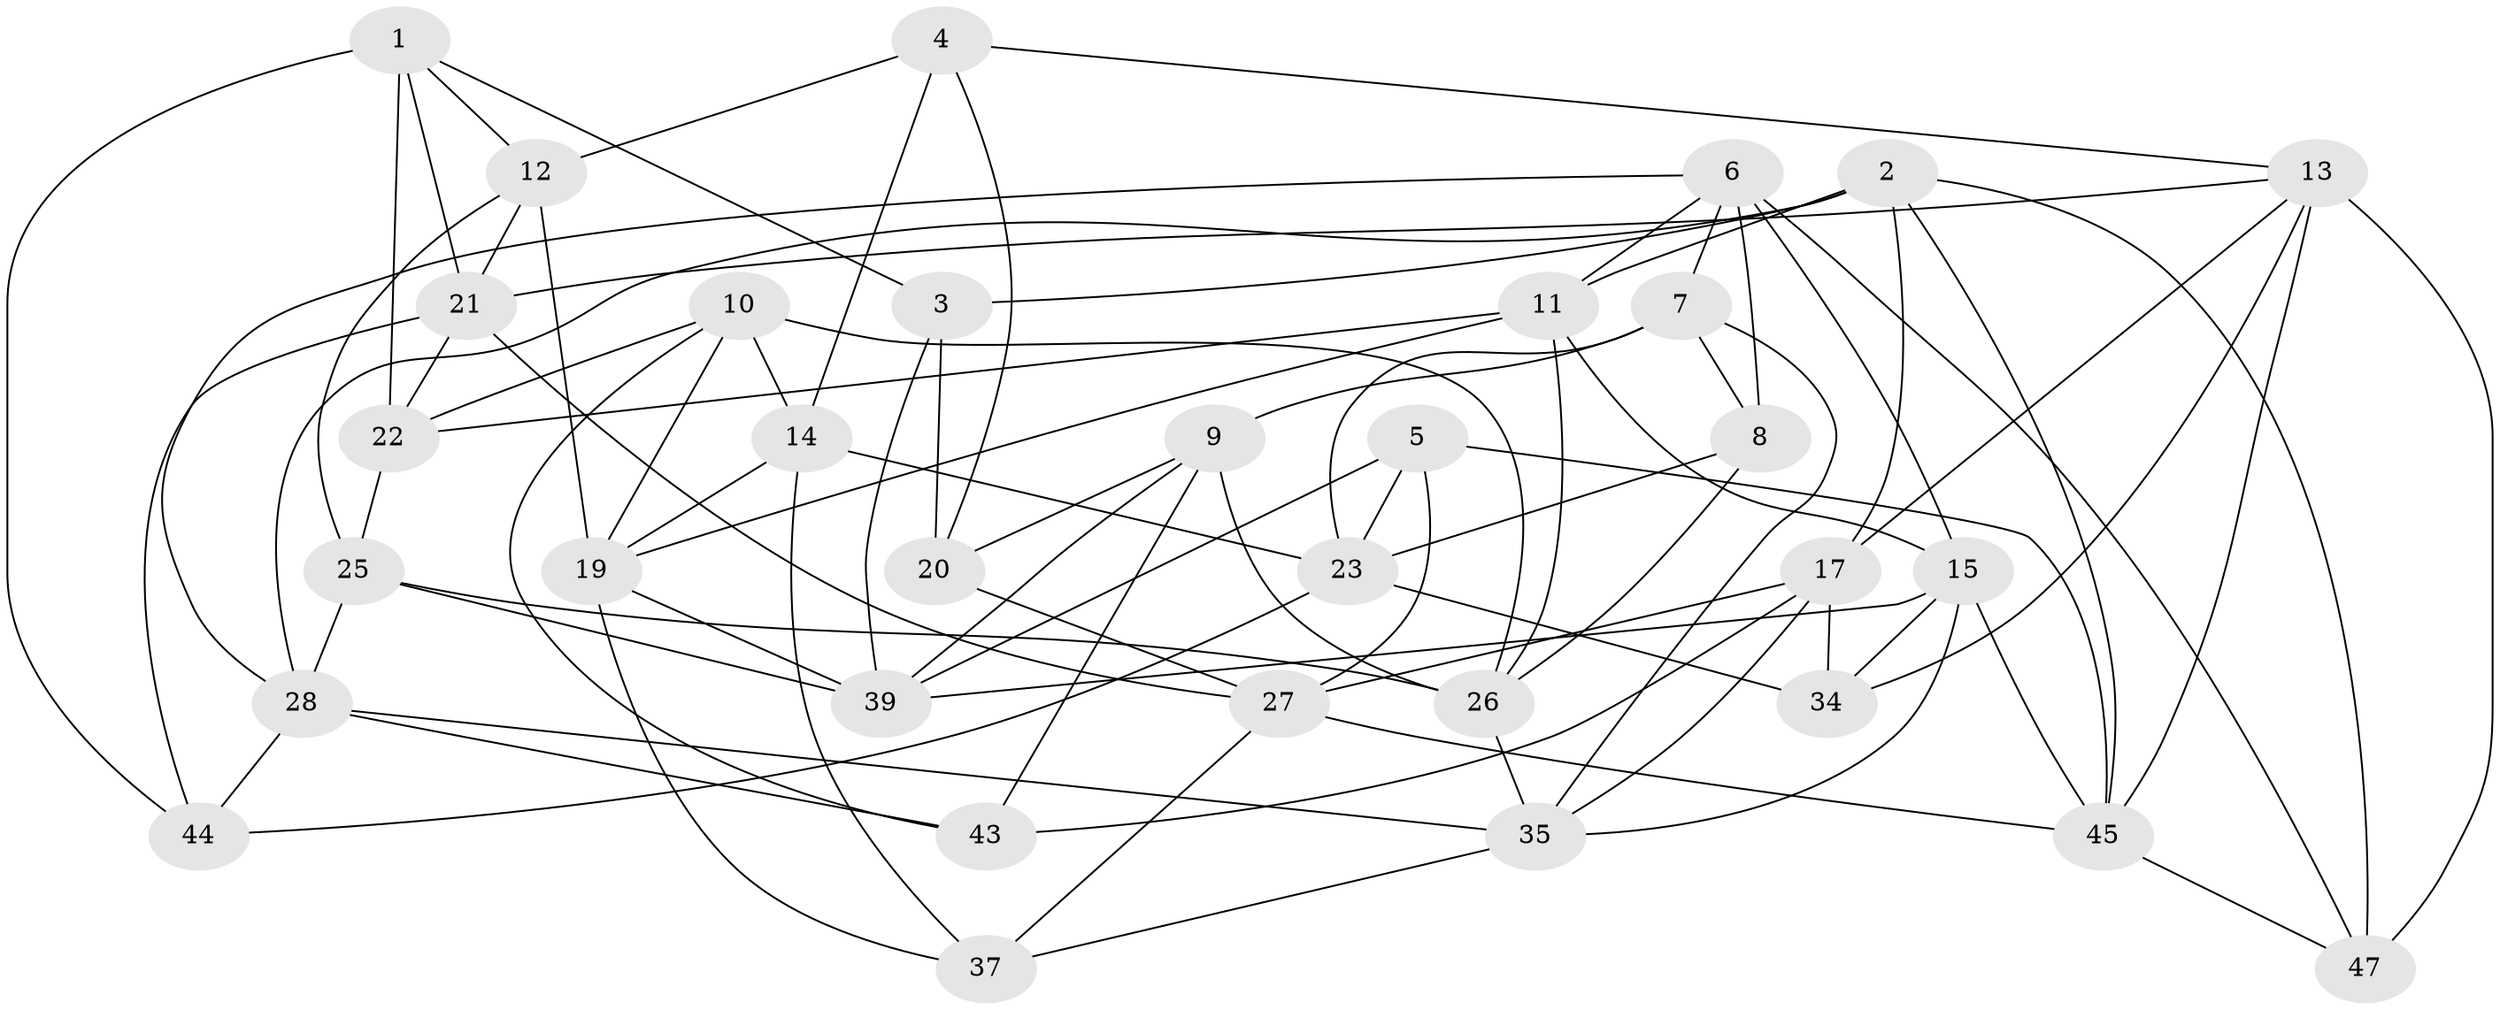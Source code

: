 // original degree distribution, {4: 1.0}
// Generated by graph-tools (version 1.1) at 2025/11/02/27/25 16:11:48]
// undirected, 33 vertices, 85 edges
graph export_dot {
graph [start="1"]
  node [color=gray90,style=filled];
  1 [super="+53"];
  2 [super="+41"];
  3;
  4;
  5;
  6 [super="+16"];
  7 [super="+38"];
  8;
  9 [super="+56"];
  10 [super="+50"];
  11 [super="+49"];
  12 [super="+29"];
  13 [super="+18"];
  14 [super="+46"];
  15 [super="+33"];
  17 [super="+48"];
  19 [super="+36"];
  20;
  21 [super="+24"];
  22 [super="+54"];
  23 [super="+51"];
  25 [super="+40"];
  26 [super="+31"];
  27 [super="+30"];
  28 [super="+32"];
  34;
  35 [super="+55"];
  37;
  39 [super="+42"];
  43;
  44;
  45 [super="+52"];
  47;
  1 -- 3;
  1 -- 22 [weight=2];
  1 -- 21;
  1 -- 12;
  1 -- 44;
  2 -- 17;
  2 -- 11;
  2 -- 3;
  2 -- 47;
  2 -- 45;
  2 -- 28;
  3 -- 20;
  3 -- 39;
  4 -- 20;
  4 -- 13;
  4 -- 14;
  4 -- 12;
  5 -- 39;
  5 -- 27;
  5 -- 23;
  5 -- 45;
  6 -- 47;
  6 -- 8;
  6 -- 11;
  6 -- 15;
  6 -- 7;
  6 -- 28;
  7 -- 8;
  7 -- 9 [weight=2];
  7 -- 35;
  7 -- 23;
  8 -- 26;
  8 -- 23;
  9 -- 39;
  9 -- 26;
  9 -- 43;
  9 -- 20;
  10 -- 19;
  10 -- 14 [weight=2];
  10 -- 26;
  10 -- 43;
  10 -- 22;
  11 -- 26;
  11 -- 22;
  11 -- 19;
  11 -- 15;
  12 -- 21;
  12 -- 25 [weight=2];
  12 -- 19;
  13 -- 45;
  13 -- 47;
  13 -- 17;
  13 -- 34;
  13 -- 21;
  14 -- 37;
  14 -- 19;
  14 -- 23;
  15 -- 35;
  15 -- 34;
  15 -- 45;
  15 -- 39;
  17 -- 35;
  17 -- 34;
  17 -- 43;
  17 -- 27;
  19 -- 37;
  19 -- 39;
  20 -- 27;
  21 -- 22;
  21 -- 44;
  21 -- 27;
  22 -- 25;
  23 -- 44;
  23 -- 34;
  25 -- 28;
  25 -- 26;
  25 -- 39;
  26 -- 35;
  27 -- 45;
  27 -- 37;
  28 -- 43;
  28 -- 44;
  28 -- 35;
  35 -- 37;
  45 -- 47;
}
